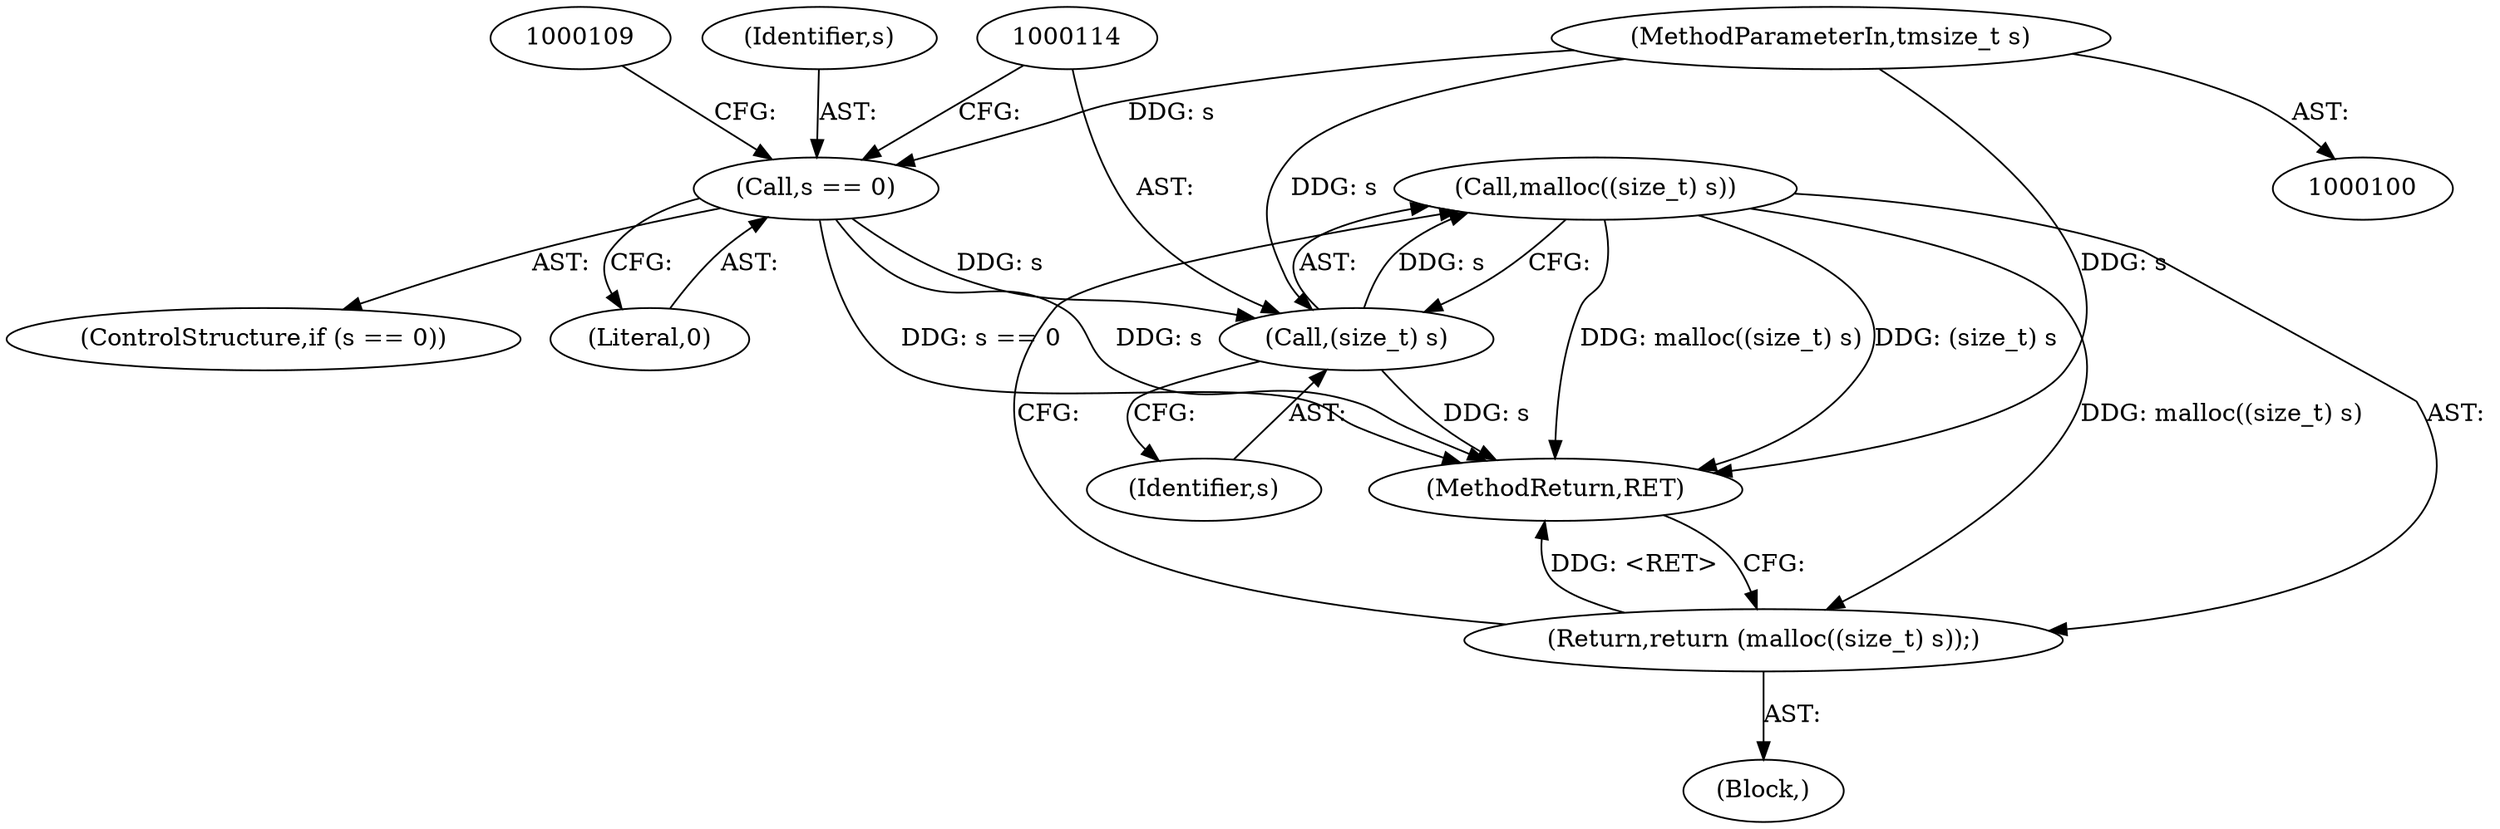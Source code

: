 digraph "0_libtiff_3c5eb8b1be544e41d2c336191bc4936300ad7543@API" {
"1000112" [label="(Call,malloc((size_t) s))"];
"1000113" [label="(Call,(size_t) s)"];
"1000104" [label="(Call,s == 0)"];
"1000101" [label="(MethodParameterIn,tmsize_t s)"];
"1000111" [label="(Return,return (malloc((size_t) s));)"];
"1000116" [label="(MethodReturn,RET)"];
"1000104" [label="(Call,s == 0)"];
"1000115" [label="(Identifier,s)"];
"1000103" [label="(ControlStructure,if (s == 0))"];
"1000112" [label="(Call,malloc((size_t) s))"];
"1000101" [label="(MethodParameterIn,tmsize_t s)"];
"1000105" [label="(Identifier,s)"];
"1000111" [label="(Return,return (malloc((size_t) s));)"];
"1000106" [label="(Literal,0)"];
"1000102" [label="(Block,)"];
"1000113" [label="(Call,(size_t) s)"];
"1000112" -> "1000111"  [label="AST: "];
"1000112" -> "1000113"  [label="CFG: "];
"1000113" -> "1000112"  [label="AST: "];
"1000111" -> "1000112"  [label="CFG: "];
"1000112" -> "1000116"  [label="DDG: malloc((size_t) s)"];
"1000112" -> "1000116"  [label="DDG: (size_t) s"];
"1000112" -> "1000111"  [label="DDG: malloc((size_t) s)"];
"1000113" -> "1000112"  [label="DDG: s"];
"1000113" -> "1000115"  [label="CFG: "];
"1000114" -> "1000113"  [label="AST: "];
"1000115" -> "1000113"  [label="AST: "];
"1000113" -> "1000116"  [label="DDG: s"];
"1000104" -> "1000113"  [label="DDG: s"];
"1000101" -> "1000113"  [label="DDG: s"];
"1000104" -> "1000103"  [label="AST: "];
"1000104" -> "1000106"  [label="CFG: "];
"1000105" -> "1000104"  [label="AST: "];
"1000106" -> "1000104"  [label="AST: "];
"1000109" -> "1000104"  [label="CFG: "];
"1000114" -> "1000104"  [label="CFG: "];
"1000104" -> "1000116"  [label="DDG: s == 0"];
"1000104" -> "1000116"  [label="DDG: s"];
"1000101" -> "1000104"  [label="DDG: s"];
"1000101" -> "1000100"  [label="AST: "];
"1000101" -> "1000116"  [label="DDG: s"];
"1000111" -> "1000102"  [label="AST: "];
"1000116" -> "1000111"  [label="CFG: "];
"1000111" -> "1000116"  [label="DDG: <RET>"];
}
